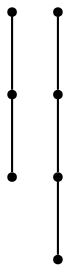 graph {
  node [shape=point,comment="{\"directed\":false,\"doi\":\"10.1007/978-3-662-45803-7_38\",\"figure\":\"5 (2)\"}"]

  v0 [pos="1425.1462592095056,714.5920444432344"]
  v1 [pos="1443.4094463362965,824.1536101178013"]
  v2 [pos="1406.8830720827145,860.672774961867"]
  v3 [pos="1370.352498634746,751.1112092873001"]
  v4 [pos="1315.5546661139144,788.5931993018595"]
  v5 [pos="1260.7694311762434,714.5920444432344"]
  v6 [pos="1041.60300995053,751.1112092873001"]

  v0 -- v1 [id="-1",pos="1425.1462592095056,714.5920444432344 1443.4094463362965,824.1536101178013 1443.4094463362965,824.1536101178013 1443.4094463362965,824.1536101178013"]
  v6 -- v2 [id="-2",pos="1041.60300995053,751.1112092873001 1159.302515729397,891.9561326601763 1159.302515729397,891.9561326601763 1159.302515729397,891.9561326601763 1215.4262756899682,892.3063145155917 1215.4262756899682,892.3063145155917 1215.4262756899682,892.3063145155917 1406.8830720827145,860.672774961867 1406.8830720827145,860.672774961867 1406.8830720827145,860.672774961867"]
  v2 -- v3 [id="-3",pos="1406.8830720827145,860.672774961867 1370.352498634746,751.1112092873001 1370.352498634746,751.1112092873001 1370.352498634746,751.1112092873001"]
  v3 -- v4 [id="-4",pos="1370.352498634746,751.1112092873001 1315.5546661139144,788.5931993018595 1315.5546661139144,788.5931993018595 1315.5546661139144,788.5931993018595"]
  v5 -- v0 [id="-5",pos="1260.7694311762434,714.5920444432344 1425.1462592095056,714.5920444432344 1425.1462592095056,714.5920444432344 1425.1462592095056,714.5920444432344"]
}